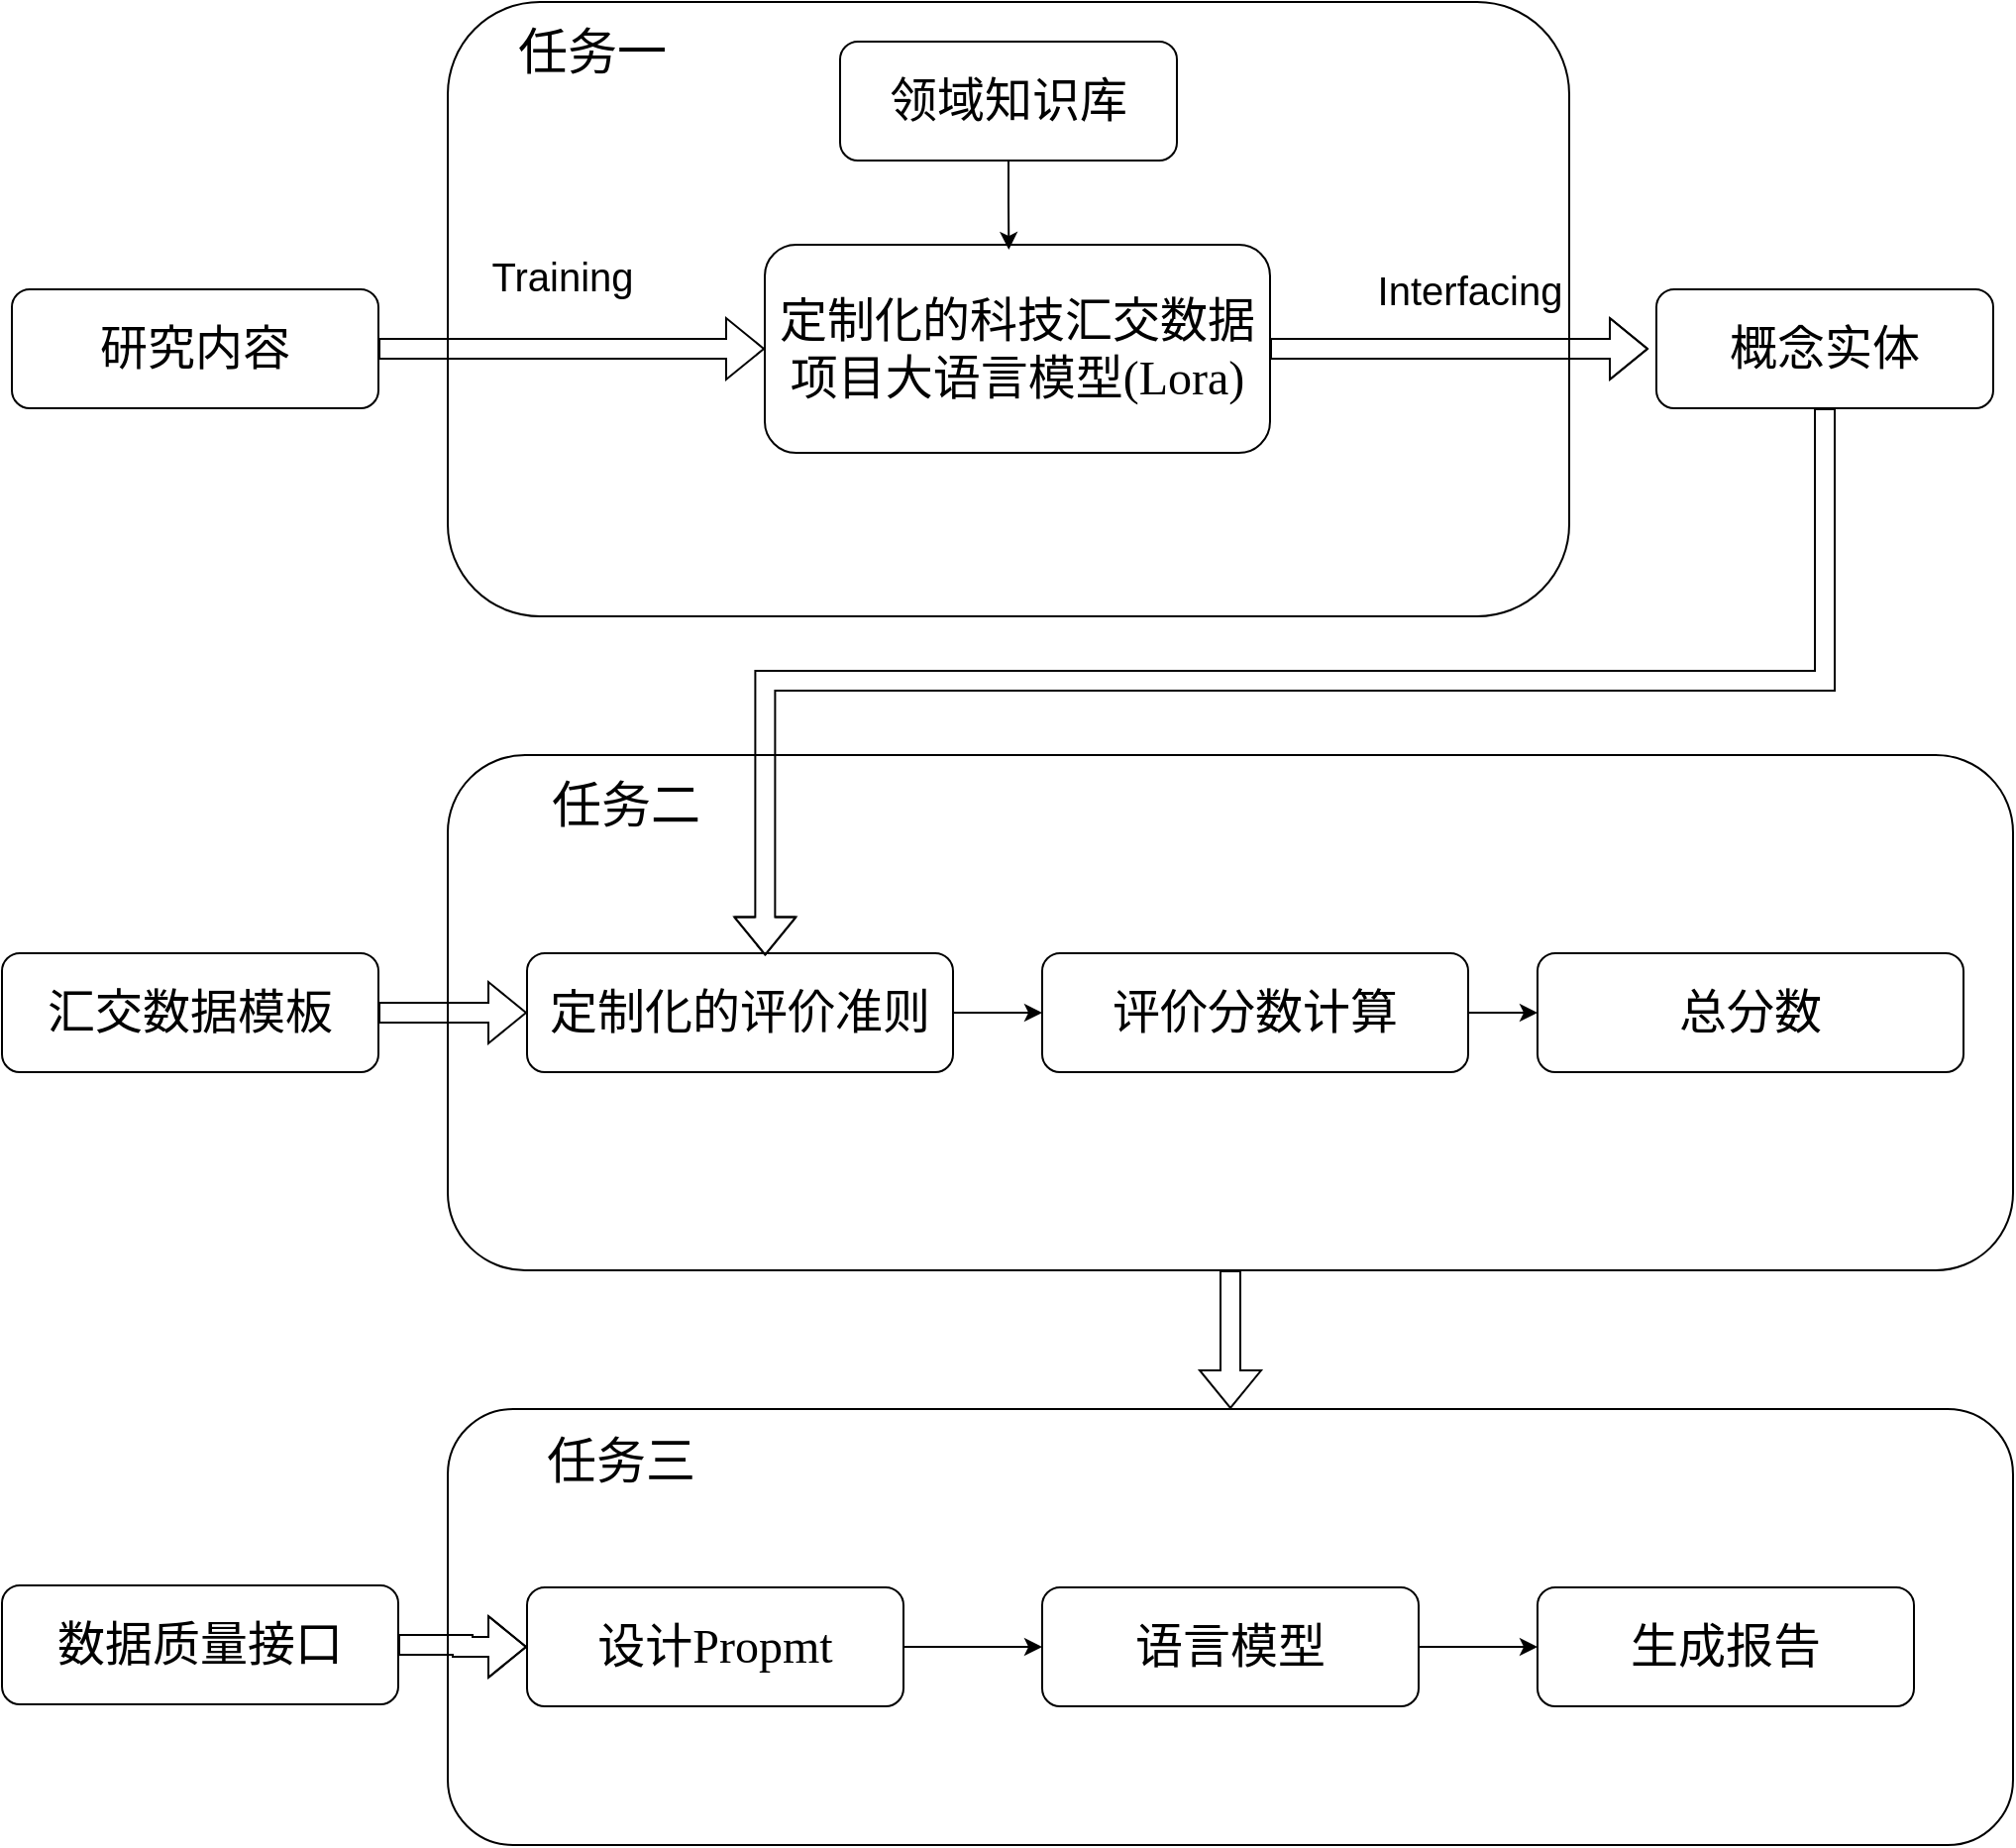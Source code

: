 <mxfile version="24.7.8">
  <diagram name="第 1 页" id="zKvOFfaTHT5-SVP7cOSt">
    <mxGraphModel dx="1687" dy="2047" grid="1" gridSize="10" guides="1" tooltips="1" connect="1" arrows="1" fold="1" page="1" pageScale="1" pageWidth="827" pageHeight="1169" math="0" shadow="0">
      <root>
        <mxCell id="0" />
        <mxCell id="1" parent="0" />
        <mxCell id="U46tP_3I2k7W18DiitfZ-1" value="" style="rounded=1;whiteSpace=wrap;html=1;" vertex="1" parent="1">
          <mxGeometry x="234" y="-40" width="566" height="310" as="geometry" />
        </mxCell>
        <mxCell id="U46tP_3I2k7W18DiitfZ-53" style="edgeStyle=orthogonalEdgeStyle;rounded=0;orthogonalLoop=1;jettySize=auto;html=1;exitX=1;exitY=0.5;exitDx=0;exitDy=0;shape=flexArrow;" edge="1" parent="1" source="U46tP_3I2k7W18DiitfZ-2">
          <mxGeometry relative="1" as="geometry">
            <mxPoint x="840" y="135" as="targetPoint" />
          </mxGeometry>
        </mxCell>
        <mxCell id="U46tP_3I2k7W18DiitfZ-2" value="&lt;p style=&quot;margin: 0pt 0pt 0.0pt;&quot; class=&quot;MsoNormal&quot;&gt;&lt;font face=&quot;等线&quot; style=&quot;font-size: 24px;&quot;&gt;定制化的科技汇交数据项目大&lt;/font&gt;&lt;span style=&quot;font-size: 24px; font-family: 等线; text-align: justify; background-color: initial;&quot;&gt;语言模型(Lora)&lt;/span&gt;&lt;/p&gt;" style="rounded=1;whiteSpace=wrap;html=1;" vertex="1" parent="1">
          <mxGeometry x="394" y="82.5" width="255" height="105" as="geometry" />
        </mxCell>
        <mxCell id="U46tP_3I2k7W18DiitfZ-5" value="&lt;p style=&quot;margin: 0pt 0pt 0.0pt; text-align: justify; font-size: 25px;&quot; class=&quot;MsoNormal&quot;&gt;&lt;font face=&quot;等线&quot;&gt;任务一&lt;/font&gt;&lt;/p&gt;" style="text;html=1;align=center;verticalAlign=middle;whiteSpace=wrap;rounded=0;" vertex="1" parent="1">
          <mxGeometry x="261.5" y="-30" width="90" height="30" as="geometry" />
        </mxCell>
        <mxCell id="U46tP_3I2k7W18DiitfZ-48" style="edgeStyle=orthogonalEdgeStyle;rounded=0;orthogonalLoop=1;jettySize=auto;html=1;exitX=0.5;exitY=1;exitDx=0;exitDy=0;entryX=0.5;entryY=0;entryDx=0;entryDy=0;shape=flexArrow;" edge="1" parent="1" source="U46tP_3I2k7W18DiitfZ-7" target="U46tP_3I2k7W18DiitfZ-11">
          <mxGeometry relative="1" as="geometry" />
        </mxCell>
        <mxCell id="U46tP_3I2k7W18DiitfZ-7" value="" style="rounded=1;whiteSpace=wrap;html=1;" vertex="1" parent="1">
          <mxGeometry x="234" y="340" width="790" height="260" as="geometry" />
        </mxCell>
        <mxCell id="U46tP_3I2k7W18DiitfZ-42" style="edgeStyle=orthogonalEdgeStyle;rounded=0;orthogonalLoop=1;jettySize=auto;html=1;exitX=1;exitY=0.5;exitDx=0;exitDy=0;entryX=0;entryY=0.5;entryDx=0;entryDy=0;" edge="1" parent="1" source="U46tP_3I2k7W18DiitfZ-8" target="U46tP_3I2k7W18DiitfZ-25">
          <mxGeometry relative="1" as="geometry" />
        </mxCell>
        <mxCell id="U46tP_3I2k7W18DiitfZ-8" value="&lt;p style=&quot;margin: 0pt 0pt 0.0pt; text-align: justify;&quot; class=&quot;MsoNormal&quot;&gt;&lt;font face=&quot;等线&quot; style=&quot;font-size: 24px;&quot;&gt;定制化的评价准则&lt;/font&gt;&lt;/p&gt;" style="rounded=1;whiteSpace=wrap;html=1;" vertex="1" parent="1">
          <mxGeometry x="274" y="440" width="215" height="60" as="geometry" />
        </mxCell>
        <mxCell id="U46tP_3I2k7W18DiitfZ-9" value="&lt;p style=&quot;margin: 0pt 0pt 0.0pt; text-align: justify; font-size: 25px;&quot; class=&quot;MsoNormal&quot;&gt;&lt;font face=&quot;等线&quot;&gt;任务二&lt;/font&gt;&lt;/p&gt;" style="text;html=1;align=center;verticalAlign=middle;whiteSpace=wrap;rounded=0;" vertex="1" parent="1">
          <mxGeometry x="264" y="350" width="120" height="30" as="geometry" />
        </mxCell>
        <mxCell id="U46tP_3I2k7W18DiitfZ-11" value="" style="rounded=1;whiteSpace=wrap;html=1;" vertex="1" parent="1">
          <mxGeometry x="234" y="670" width="790" height="220" as="geometry" />
        </mxCell>
        <mxCell id="U46tP_3I2k7W18DiitfZ-45" style="edgeStyle=orthogonalEdgeStyle;rounded=0;orthogonalLoop=1;jettySize=auto;html=1;exitX=1;exitY=0.5;exitDx=0;exitDy=0;entryX=0;entryY=0.5;entryDx=0;entryDy=0;" edge="1" parent="1" source="U46tP_3I2k7W18DiitfZ-12" target="U46tP_3I2k7W18DiitfZ-14">
          <mxGeometry relative="1" as="geometry" />
        </mxCell>
        <mxCell id="U46tP_3I2k7W18DiitfZ-12" value="&lt;p style=&quot;margin: 0pt 0pt 0.0pt; text-align: justify;&quot; class=&quot;MsoNormal&quot;&gt;&lt;font face=&quot;等线&quot; style=&quot;font-size: 24px;&quot;&gt;设计Propmt&lt;/font&gt;&lt;/p&gt;" style="rounded=1;whiteSpace=wrap;html=1;" vertex="1" parent="1">
          <mxGeometry x="274" y="760" width="190" height="60" as="geometry" />
        </mxCell>
        <mxCell id="U46tP_3I2k7W18DiitfZ-13" value="&lt;p style=&quot;margin: 0pt 0pt 0.0pt; text-align: justify; font-size: 25px;&quot; class=&quot;MsoNormal&quot;&gt;&lt;font face=&quot;等线&quot;&gt;任务三&lt;/font&gt;&lt;/p&gt;" style="text;html=1;align=center;verticalAlign=middle;whiteSpace=wrap;rounded=0;" vertex="1" parent="1">
          <mxGeometry x="249" y="681" width="145" height="30" as="geometry" />
        </mxCell>
        <mxCell id="U46tP_3I2k7W18DiitfZ-46" style="edgeStyle=orthogonalEdgeStyle;rounded=0;orthogonalLoop=1;jettySize=auto;html=1;exitX=1;exitY=0.5;exitDx=0;exitDy=0;entryX=0;entryY=0.5;entryDx=0;entryDy=0;" edge="1" parent="1" source="U46tP_3I2k7W18DiitfZ-14" target="U46tP_3I2k7W18DiitfZ-31">
          <mxGeometry relative="1" as="geometry" />
        </mxCell>
        <mxCell id="U46tP_3I2k7W18DiitfZ-14" value="&lt;p style=&quot;margin: 0pt 0pt 0.0pt; text-align: justify;&quot; class=&quot;MsoNormal&quot;&gt;&lt;span style=&quot;font-size: 24px;&quot;&gt;&lt;font face=&quot;Arial&quot;&gt;语言模型&lt;/font&gt;&lt;/span&gt;&lt;/p&gt;" style="rounded=1;whiteSpace=wrap;html=1;" vertex="1" parent="1">
          <mxGeometry x="534" y="760" width="190" height="60" as="geometry" />
        </mxCell>
        <mxCell id="U46tP_3I2k7W18DiitfZ-40" style="edgeStyle=orthogonalEdgeStyle;rounded=0;orthogonalLoop=1;jettySize=auto;html=1;exitX=1;exitY=0.5;exitDx=0;exitDy=0;entryX=0;entryY=0.5;entryDx=0;entryDy=0;shape=flexArrow;" edge="1" parent="1" source="U46tP_3I2k7W18DiitfZ-15" target="U46tP_3I2k7W18DiitfZ-2">
          <mxGeometry relative="1" as="geometry">
            <mxPoint x="274" y="135" as="targetPoint" />
          </mxGeometry>
        </mxCell>
        <mxCell id="U46tP_3I2k7W18DiitfZ-15" value="&lt;font style=&quot;font-size: 24px;&quot; face=&quot;等线&quot;&gt;研究内容&lt;/font&gt;" style="rounded=1;whiteSpace=wrap;html=1;" vertex="1" parent="1">
          <mxGeometry x="14" y="105" width="185" height="60" as="geometry" />
        </mxCell>
        <mxCell id="U46tP_3I2k7W18DiitfZ-41" style="edgeStyle=orthogonalEdgeStyle;rounded=0;orthogonalLoop=1;jettySize=auto;html=1;exitX=1;exitY=0.5;exitDx=0;exitDy=0;entryX=0;entryY=0.5;entryDx=0;entryDy=0;shape=flexArrow;" edge="1" parent="1" source="U46tP_3I2k7W18DiitfZ-16" target="U46tP_3I2k7W18DiitfZ-8">
          <mxGeometry relative="1" as="geometry" />
        </mxCell>
        <mxCell id="U46tP_3I2k7W18DiitfZ-16" value="&lt;font style=&quot;font-size: 24px;&quot; face=&quot;等线&quot;&gt;汇交数据模板&lt;/font&gt;" style="rounded=1;whiteSpace=wrap;html=1;" vertex="1" parent="1">
          <mxGeometry x="9" y="440" width="190" height="60" as="geometry" />
        </mxCell>
        <mxCell id="U46tP_3I2k7W18DiitfZ-23" value="&lt;p style=&quot;margin: 0pt 0pt 0.0pt; text-align: justify;&quot; class=&quot;MsoNormal&quot;&gt;&lt;font face=&quot;等线&quot; style=&quot;font-size: 24px;&quot;&gt;概念实体&lt;/font&gt;&lt;/p&gt;" style="rounded=1;whiteSpace=wrap;html=1;" vertex="1" parent="1">
          <mxGeometry x="844" y="105" width="170" height="60" as="geometry" />
        </mxCell>
        <mxCell id="U46tP_3I2k7W18DiitfZ-43" style="edgeStyle=orthogonalEdgeStyle;rounded=0;orthogonalLoop=1;jettySize=auto;html=1;exitX=1;exitY=0.5;exitDx=0;exitDy=0;entryX=0;entryY=0.5;entryDx=0;entryDy=0;" edge="1" parent="1" source="U46tP_3I2k7W18DiitfZ-25" target="U46tP_3I2k7W18DiitfZ-26">
          <mxGeometry relative="1" as="geometry" />
        </mxCell>
        <mxCell id="U46tP_3I2k7W18DiitfZ-25" value="&lt;p style=&quot;margin: 0pt 0pt 0.0pt; text-align: justify;&quot; class=&quot;MsoNormal&quot;&gt;&lt;font face=&quot;等线&quot; style=&quot;font-size: 24px;&quot;&gt;评价分数计算&lt;/font&gt;&lt;/p&gt;" style="rounded=1;whiteSpace=wrap;html=1;" vertex="1" parent="1">
          <mxGeometry x="534" y="440" width="215" height="60" as="geometry" />
        </mxCell>
        <mxCell id="U46tP_3I2k7W18DiitfZ-26" value="&lt;p style=&quot;margin: 0pt 0pt 0.0pt; text-align: justify;&quot; class=&quot;MsoNormal&quot;&gt;&lt;font face=&quot;等线&quot; style=&quot;font-size: 24px;&quot;&gt;总分数&lt;/font&gt;&lt;/p&gt;" style="rounded=1;whiteSpace=wrap;html=1;" vertex="1" parent="1">
          <mxGeometry x="784" y="440" width="215" height="60" as="geometry" />
        </mxCell>
        <mxCell id="U46tP_3I2k7W18DiitfZ-47" style="edgeStyle=orthogonalEdgeStyle;rounded=0;orthogonalLoop=1;jettySize=auto;html=1;exitX=1;exitY=0.5;exitDx=0;exitDy=0;entryX=0;entryY=0.5;entryDx=0;entryDy=0;shape=flexArrow;" edge="1" parent="1" source="U46tP_3I2k7W18DiitfZ-27" target="U46tP_3I2k7W18DiitfZ-12">
          <mxGeometry relative="1" as="geometry" />
        </mxCell>
        <mxCell id="U46tP_3I2k7W18DiitfZ-27" value="&lt;p class=&quot;MsoNormal&quot;&gt;&lt;font style=&quot;font-size: 24px;&quot; face=&quot;等线&quot;&gt;数据质量接口&lt;/font&gt;&lt;/p&gt;" style="rounded=1;whiteSpace=wrap;html=1;" vertex="1" parent="1">
          <mxGeometry x="9" y="759" width="200" height="60" as="geometry" />
        </mxCell>
        <mxCell id="U46tP_3I2k7W18DiitfZ-31" value="&lt;p style=&quot;margin: 0pt 0pt 0.0pt; text-align: justify;&quot; class=&quot;MsoNormal&quot;&gt;&lt;font face=&quot;Arial&quot;&gt;&lt;span style=&quot;font-size: 24px;&quot;&gt;生成报告&lt;/span&gt;&lt;/font&gt;&lt;/p&gt;" style="rounded=1;whiteSpace=wrap;html=1;" vertex="1" parent="1">
          <mxGeometry x="784" y="760" width="190" height="60" as="geometry" />
        </mxCell>
        <mxCell id="U46tP_3I2k7W18DiitfZ-44" style="edgeStyle=orthogonalEdgeStyle;rounded=0;orthogonalLoop=1;jettySize=auto;html=1;exitX=0.5;exitY=1;exitDx=0;exitDy=0;entryX=0.559;entryY=0.021;entryDx=0;entryDy=0;entryPerimeter=0;shape=flexArrow;" edge="1" parent="1" source="U46tP_3I2k7W18DiitfZ-23" target="U46tP_3I2k7W18DiitfZ-8">
          <mxGeometry relative="1" as="geometry" />
        </mxCell>
        <mxCell id="U46tP_3I2k7W18DiitfZ-49" value="&lt;font style=&quot;font-size: 20px;&quot; face=&quot;Arial&quot;&gt;Training&lt;/font&gt;" style="text;html=1;align=center;verticalAlign=middle;whiteSpace=wrap;rounded=0;" vertex="1" parent="1">
          <mxGeometry x="261.5" y="82.5" width="60" height="30" as="geometry" />
        </mxCell>
        <mxCell id="U46tP_3I2k7W18DiitfZ-50" value="&lt;p style=&quot;margin: 0pt 0pt 0.0pt; text-align: justify;&quot; class=&quot;MsoNormal&quot;&gt;&lt;font face=&quot;等线&quot; style=&quot;font-size: 24px;&quot;&gt;领域知识库&lt;/font&gt;&lt;/p&gt;" style="rounded=1;whiteSpace=wrap;html=1;" vertex="1" parent="1">
          <mxGeometry x="432" y="-20" width="170" height="60" as="geometry" />
        </mxCell>
        <mxCell id="U46tP_3I2k7W18DiitfZ-52" style="edgeStyle=orthogonalEdgeStyle;rounded=0;orthogonalLoop=1;jettySize=auto;html=1;exitX=0.5;exitY=1;exitDx=0;exitDy=0;entryX=0.483;entryY=0.024;entryDx=0;entryDy=0;entryPerimeter=0;" edge="1" parent="1" source="U46tP_3I2k7W18DiitfZ-50" target="U46tP_3I2k7W18DiitfZ-2">
          <mxGeometry relative="1" as="geometry" />
        </mxCell>
        <mxCell id="U46tP_3I2k7W18DiitfZ-54" value="&lt;font face=&quot;Arial&quot;&gt;&lt;span style=&quot;font-size: 20px;&quot;&gt;I&lt;/span&gt;&lt;/font&gt;&lt;span style=&quot;font-size: 20px; font-family: Arial; background-color: initial;&quot;&gt;nterfacing&lt;/span&gt;" style="text;html=1;align=center;verticalAlign=middle;whiteSpace=wrap;rounded=0;" vertex="1" parent="1">
          <mxGeometry x="720" y="90" width="60" height="30" as="geometry" />
        </mxCell>
      </root>
    </mxGraphModel>
  </diagram>
</mxfile>
